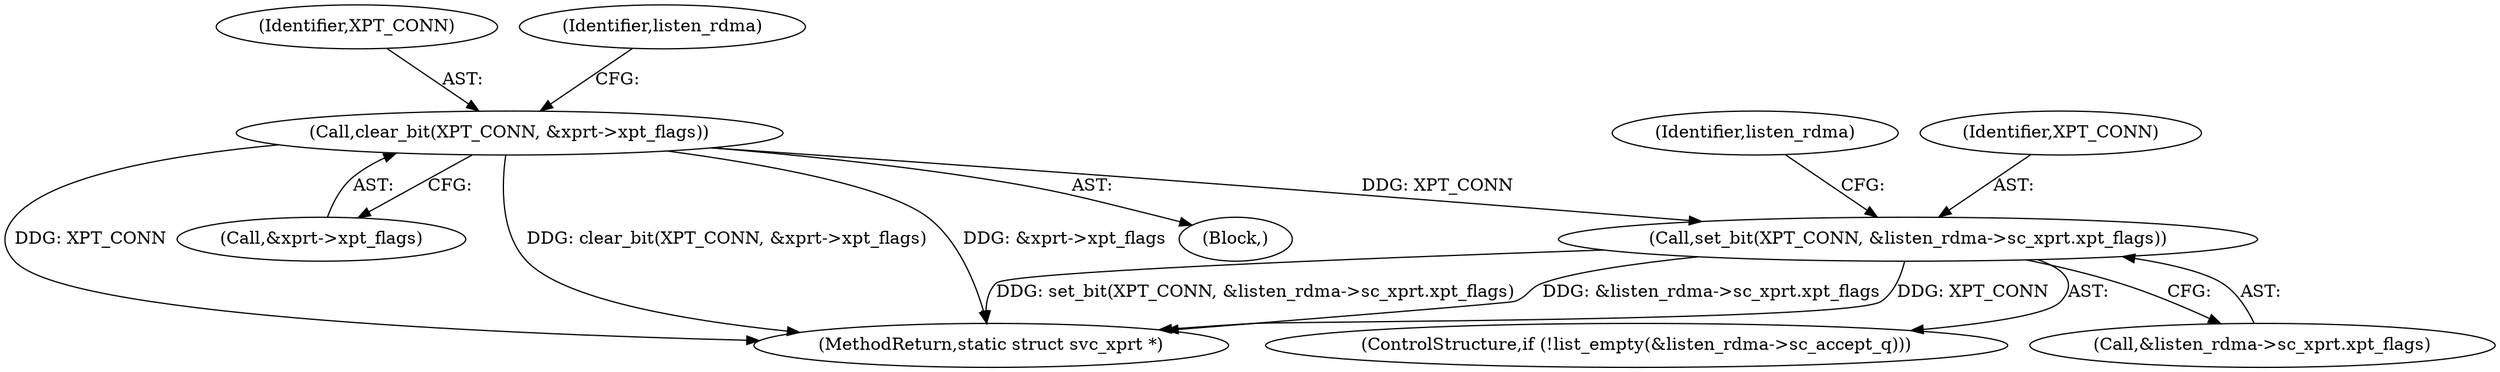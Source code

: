 digraph "0_linux_c70422f760c120480fee4de6c38804c72aa26bc1_44@pointer" {
"1000160" [label="(Call,set_bit(XPT_CONN, &listen_rdma->sc_xprt.xpt_flags))"];
"1000129" [label="(Call,clear_bit(XPT_CONN, &xprt->xpt_flags))"];
"1000113" [label="(Block,)"];
"1000171" [label="(Identifier,listen_rdma)"];
"1000131" [label="(Call,&xprt->xpt_flags)"];
"1000153" [label="(ControlStructure,if (!list_empty(&listen_rdma->sc_accept_q)))"];
"1000162" [label="(Call,&listen_rdma->sc_xprt.xpt_flags)"];
"1000161" [label="(Identifier,XPT_CONN)"];
"1000129" [label="(Call,clear_bit(XPT_CONN, &xprt->xpt_flags))"];
"1000130" [label="(Identifier,XPT_CONN)"];
"1000138" [label="(Identifier,listen_rdma)"];
"1000160" [label="(Call,set_bit(XPT_CONN, &listen_rdma->sc_xprt.xpt_flags))"];
"1000797" [label="(MethodReturn,static struct svc_xprt *)"];
"1000160" -> "1000153"  [label="AST: "];
"1000160" -> "1000162"  [label="CFG: "];
"1000161" -> "1000160"  [label="AST: "];
"1000162" -> "1000160"  [label="AST: "];
"1000171" -> "1000160"  [label="CFG: "];
"1000160" -> "1000797"  [label="DDG: set_bit(XPT_CONN, &listen_rdma->sc_xprt.xpt_flags)"];
"1000160" -> "1000797"  [label="DDG: &listen_rdma->sc_xprt.xpt_flags"];
"1000160" -> "1000797"  [label="DDG: XPT_CONN"];
"1000129" -> "1000160"  [label="DDG: XPT_CONN"];
"1000129" -> "1000113"  [label="AST: "];
"1000129" -> "1000131"  [label="CFG: "];
"1000130" -> "1000129"  [label="AST: "];
"1000131" -> "1000129"  [label="AST: "];
"1000138" -> "1000129"  [label="CFG: "];
"1000129" -> "1000797"  [label="DDG: XPT_CONN"];
"1000129" -> "1000797"  [label="DDG: clear_bit(XPT_CONN, &xprt->xpt_flags)"];
"1000129" -> "1000797"  [label="DDG: &xprt->xpt_flags"];
}
